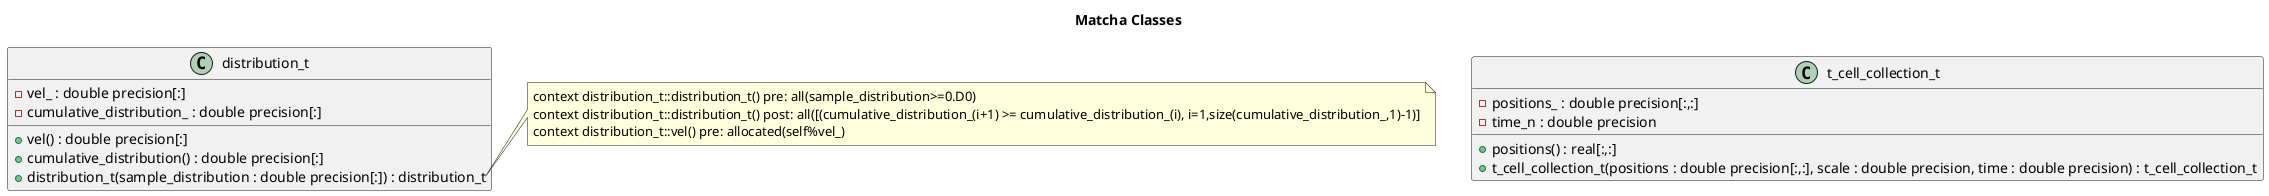 @startuml

Title "Matcha Classes"

class t_cell_collection_t{
  - positions_ : double precision[:,:]
  - time_n : double precision
  + positions() : real[:,:]
  + t_cell_collection_t(positions : double precision[:,:], scale : double precision, time : double precision) : t_cell_collection_t
}

class distribution_t{
  - vel_ : double precision[:]
  - cumulative_distribution_ : double precision[:]
  + vel() : double precision[:]
  + cumulative_distribution() : double precision[:]
  + distribution_t(sample_distribution : double precision[:]) : distribution_t
}
note right of distribution_t::distribution_t
  context distribution_t::distribution_t() pre: all(sample_distribution>=0.D0)
  context distribution_t::distribution_t() post: all([(cumulative_distribution_(i+1) >= cumulative_distribution_(i), i=1,size(cumulative_distribution_,1)-1)]
  context distribution_t::vel() pre: allocated(self%vel_)
end note

@enduml
